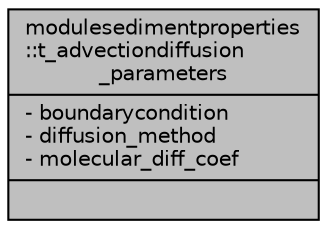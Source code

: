digraph "modulesedimentproperties::t_advectiondiffusion_parameters"
{
 // LATEX_PDF_SIZE
  edge [fontname="Helvetica",fontsize="10",labelfontname="Helvetica",labelfontsize="10"];
  node [fontname="Helvetica",fontsize="10",shape=record];
  Node1 [label="{modulesedimentproperties\l::t_advectiondiffusion\l_parameters\n|- boundarycondition\l- diffusion_method\l- molecular_diff_coef\l|}",height=0.2,width=0.4,color="black", fillcolor="grey75", style="filled", fontcolor="black",tooltip=" "];
}
